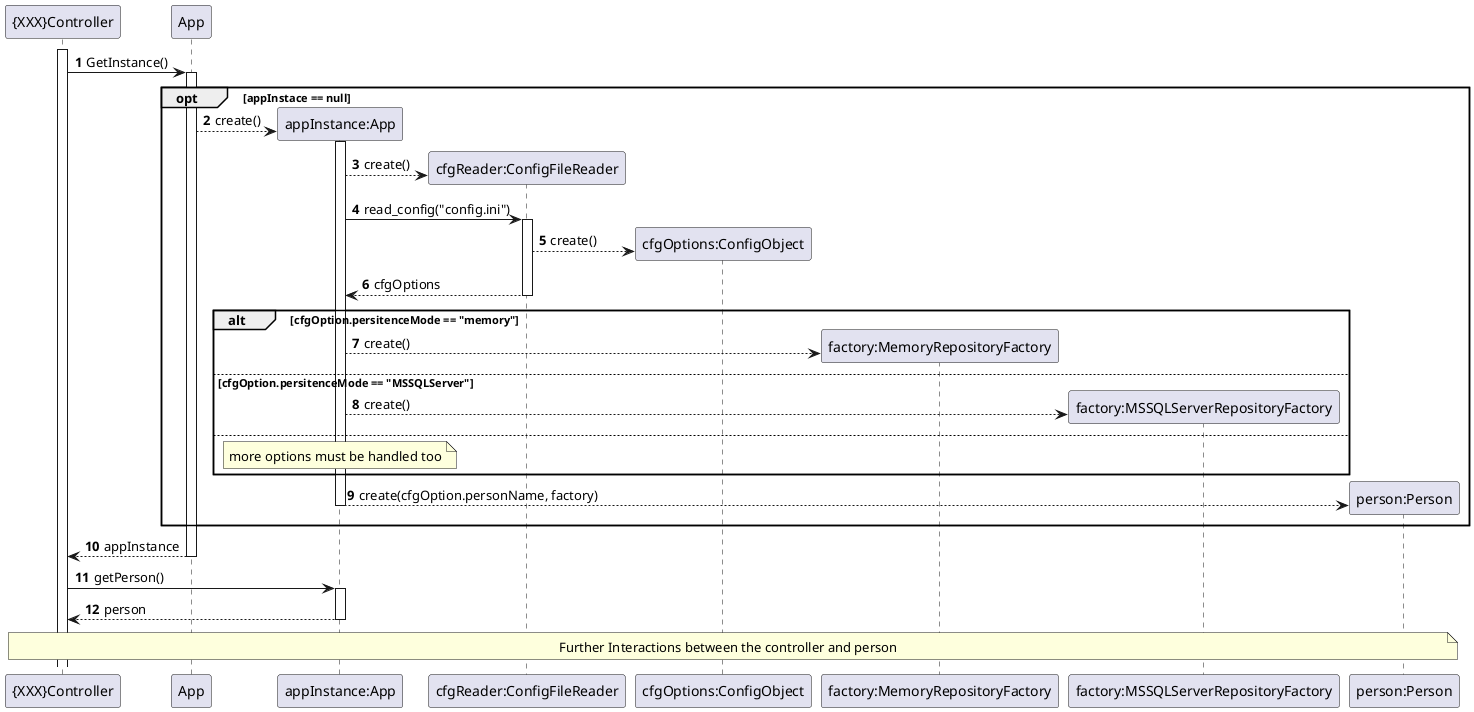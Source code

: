 @startuml
'https://plantuml.com/sequence-diagram

autoactivate on
autonumber

participant "{XXX}Controller" as CTRL
participant "App" as APP
participant "appInstance:App" as APPOBJ
participant "cfgReader:ConfigFileReader" as READER
participant "cfgOptions:ConfigObject" as CFG
participant "factory:MemoryRepositoryFactory" as MEM_FACTORY
participant "factory:MSSQLServerRepositoryFactory" as SQL_FACTORY
participant "person:Person" as PERSON
activate CTRL

CTRL -> APP: GetInstance()
opt appInstace == null
APP -->APPOBJ**: create()
activate APPOBJ
APPOBJ --> READER**:create()
APPOBJ -> READER: read_config("config.ini")
READER --> CFG**: create()
READER --> APPOBJ: cfgOptions

alt cfgOption.persitenceMode == "memory"
APPOBJ --> MEM_FACTORY**: create()
else cfgOption.persitenceMode == "MSSQLServer"
APPOBJ --> SQL_FACTORY**: create()
else
note over APPOBJ: more options must be handled too
end

APPOBJ --> PERSON**: create(cfgOption.personName, factory)
deactivate APPOBJ
end
APP --> CTRL: appInstance

CTRL -> APPOBJ: getPerson()
APPOBJ--> CTRL: person

note over CTRL, PERSON : Further Interactions between the controller and person


@enduml